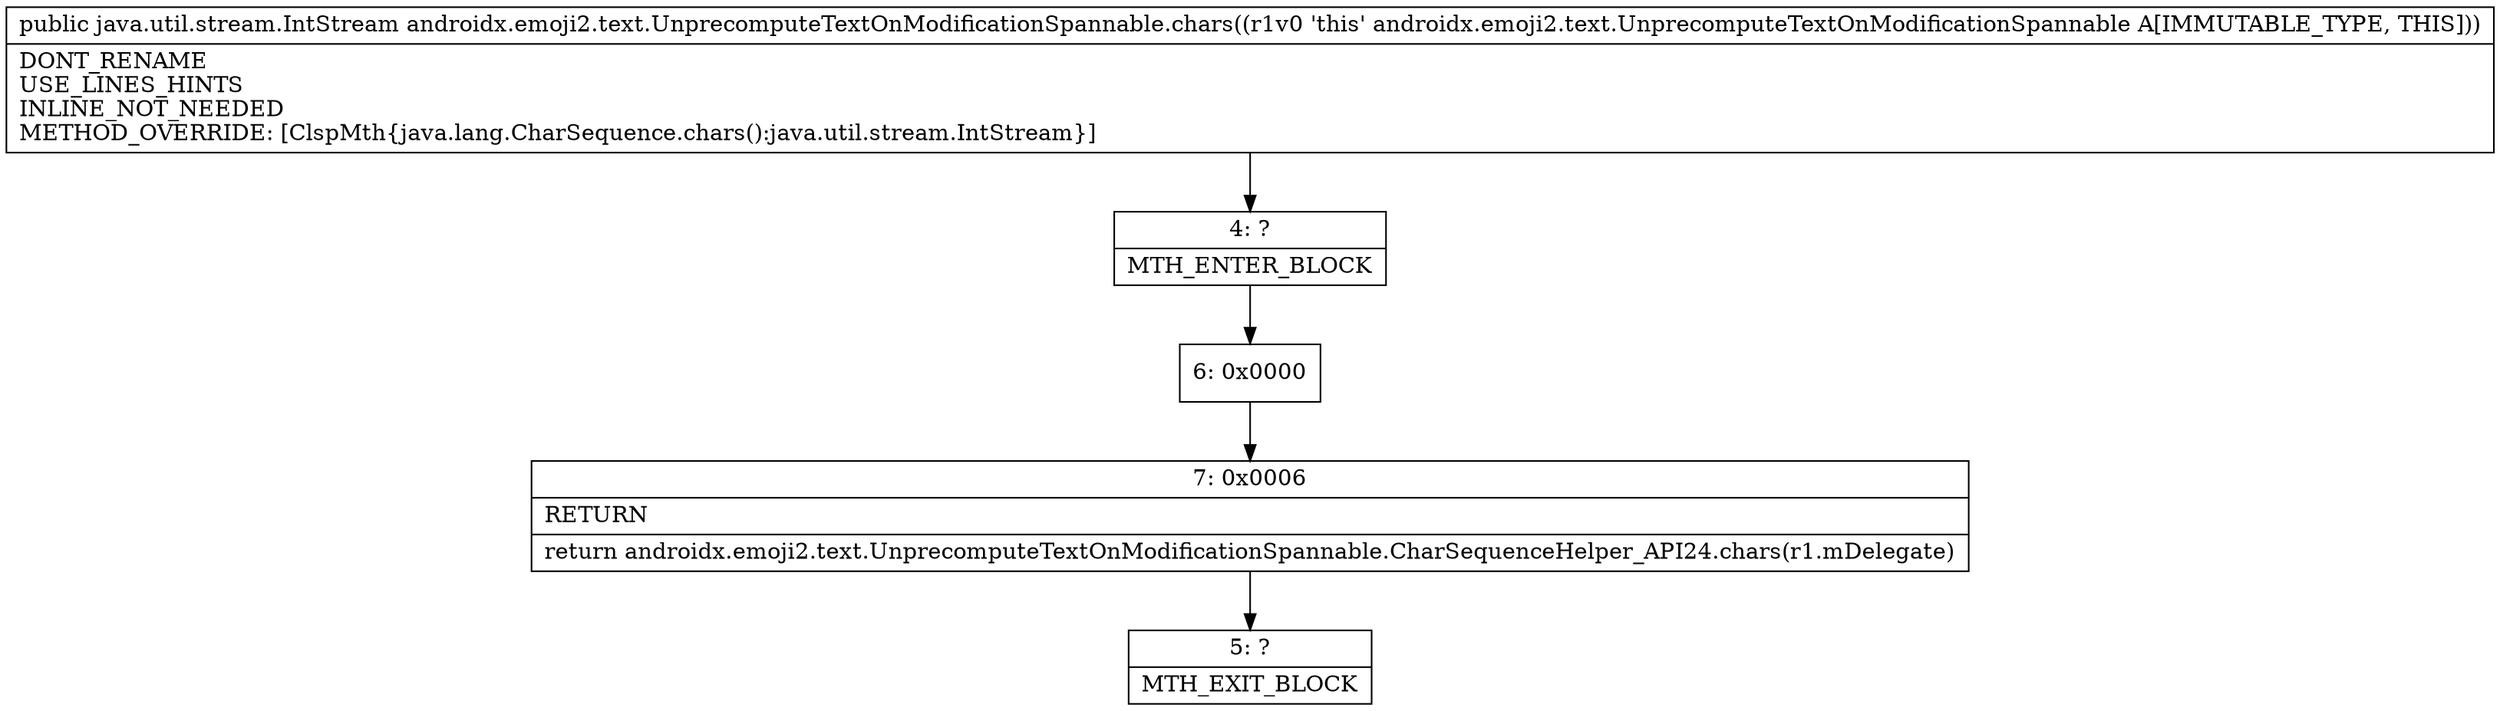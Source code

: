digraph "CFG forandroidx.emoji2.text.UnprecomputeTextOnModificationSpannable.chars()Ljava\/util\/stream\/IntStream;" {
Node_4 [shape=record,label="{4\:\ ?|MTH_ENTER_BLOCK\l}"];
Node_6 [shape=record,label="{6\:\ 0x0000}"];
Node_7 [shape=record,label="{7\:\ 0x0006|RETURN\l|return androidx.emoji2.text.UnprecomputeTextOnModificationSpannable.CharSequenceHelper_API24.chars(r1.mDelegate)\l}"];
Node_5 [shape=record,label="{5\:\ ?|MTH_EXIT_BLOCK\l}"];
MethodNode[shape=record,label="{public java.util.stream.IntStream androidx.emoji2.text.UnprecomputeTextOnModificationSpannable.chars((r1v0 'this' androidx.emoji2.text.UnprecomputeTextOnModificationSpannable A[IMMUTABLE_TYPE, THIS]))  | DONT_RENAME\lUSE_LINES_HINTS\lINLINE_NOT_NEEDED\lMETHOD_OVERRIDE: [ClspMth\{java.lang.CharSequence.chars():java.util.stream.IntStream\}]\l}"];
MethodNode -> Node_4;Node_4 -> Node_6;
Node_6 -> Node_7;
Node_7 -> Node_5;
}

